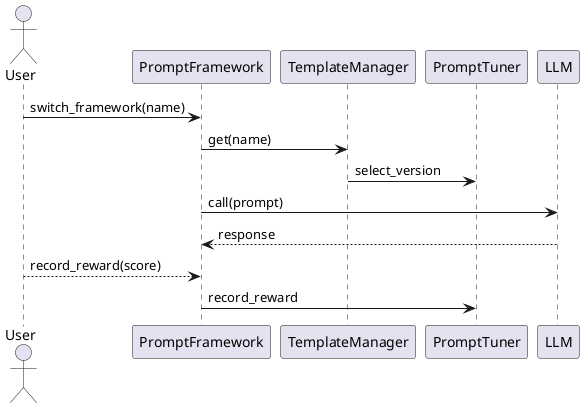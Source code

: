 @startuml
actor User
participant PromptFramework
participant TemplateManager
participant PromptTuner
participant LLM

User -> PromptFramework: switch_framework(name)
PromptFramework -> TemplateManager: get(name)
TemplateManager -> PromptTuner: select_version
PromptFramework -> LLM: call(prompt)
LLM --> PromptFramework: response
User --> PromptFramework: record_reward(score)
PromptFramework -> PromptTuner: record_reward
@enduml